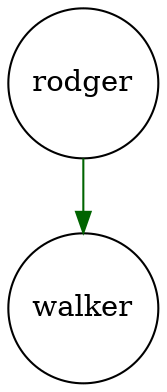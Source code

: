 digraph fullagr_rodger_walker { 
 K=0.6 
 "rodger" -> { "walker" } [color="darkgreen", arrowhead="normal", penwidth=1, href="#413"]; 
 "rodger" [shape="circle", fixedsize="true", height=1, width=1, style="filled", fillcolor="white", href="#rodger"]; 
 "walker" [shape="circle", fixedsize="true", height=1, width=1, style="filled", fillcolor="white", href="#walker"]; 

}